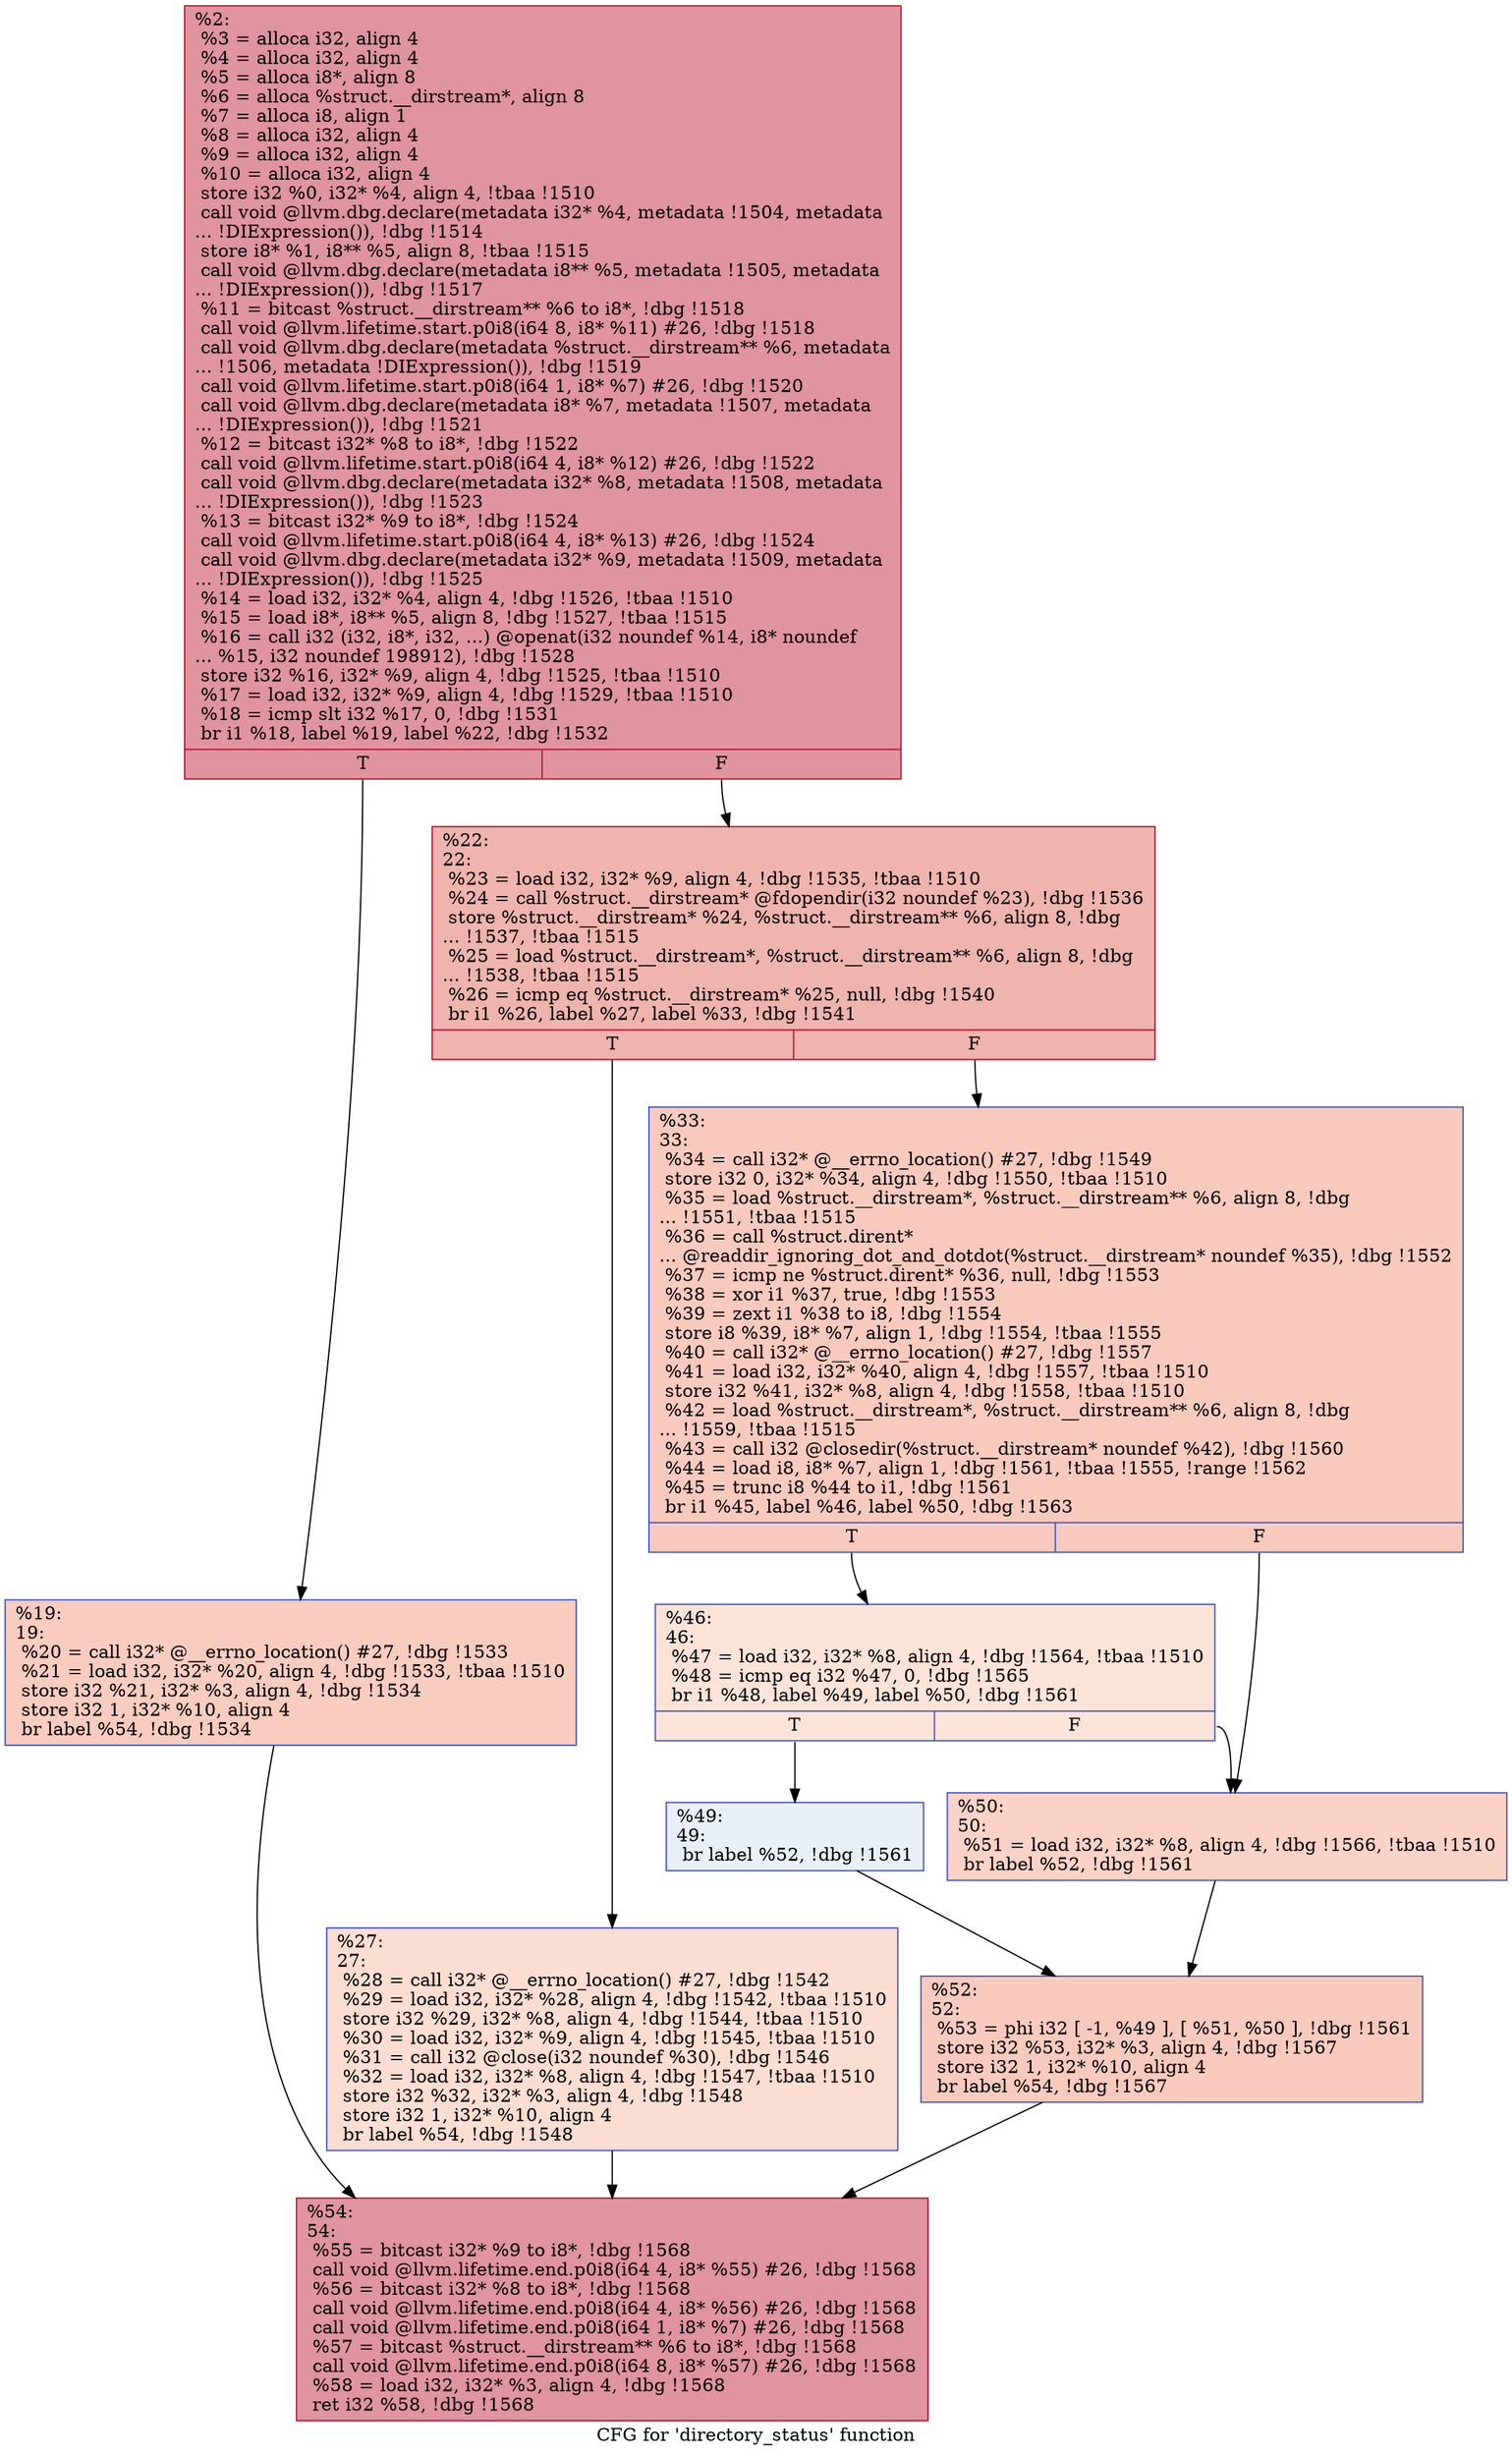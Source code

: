 digraph "CFG for 'directory_status' function" {
	label="CFG for 'directory_status' function";

	Node0x11083d0 [shape=record,color="#b70d28ff", style=filled, fillcolor="#b70d2870",label="{%2:\l  %3 = alloca i32, align 4\l  %4 = alloca i32, align 4\l  %5 = alloca i8*, align 8\l  %6 = alloca %struct.__dirstream*, align 8\l  %7 = alloca i8, align 1\l  %8 = alloca i32, align 4\l  %9 = alloca i32, align 4\l  %10 = alloca i32, align 4\l  store i32 %0, i32* %4, align 4, !tbaa !1510\l  call void @llvm.dbg.declare(metadata i32* %4, metadata !1504, metadata\l... !DIExpression()), !dbg !1514\l  store i8* %1, i8** %5, align 8, !tbaa !1515\l  call void @llvm.dbg.declare(metadata i8** %5, metadata !1505, metadata\l... !DIExpression()), !dbg !1517\l  %11 = bitcast %struct.__dirstream** %6 to i8*, !dbg !1518\l  call void @llvm.lifetime.start.p0i8(i64 8, i8* %11) #26, !dbg !1518\l  call void @llvm.dbg.declare(metadata %struct.__dirstream** %6, metadata\l... !1506, metadata !DIExpression()), !dbg !1519\l  call void @llvm.lifetime.start.p0i8(i64 1, i8* %7) #26, !dbg !1520\l  call void @llvm.dbg.declare(metadata i8* %7, metadata !1507, metadata\l... !DIExpression()), !dbg !1521\l  %12 = bitcast i32* %8 to i8*, !dbg !1522\l  call void @llvm.lifetime.start.p0i8(i64 4, i8* %12) #26, !dbg !1522\l  call void @llvm.dbg.declare(metadata i32* %8, metadata !1508, metadata\l... !DIExpression()), !dbg !1523\l  %13 = bitcast i32* %9 to i8*, !dbg !1524\l  call void @llvm.lifetime.start.p0i8(i64 4, i8* %13) #26, !dbg !1524\l  call void @llvm.dbg.declare(metadata i32* %9, metadata !1509, metadata\l... !DIExpression()), !dbg !1525\l  %14 = load i32, i32* %4, align 4, !dbg !1526, !tbaa !1510\l  %15 = load i8*, i8** %5, align 8, !dbg !1527, !tbaa !1515\l  %16 = call i32 (i32, i8*, i32, ...) @openat(i32 noundef %14, i8* noundef\l... %15, i32 noundef 198912), !dbg !1528\l  store i32 %16, i32* %9, align 4, !dbg !1525, !tbaa !1510\l  %17 = load i32, i32* %9, align 4, !dbg !1529, !tbaa !1510\l  %18 = icmp slt i32 %17, 0, !dbg !1531\l  br i1 %18, label %19, label %22, !dbg !1532\l|{<s0>T|<s1>F}}"];
	Node0x11083d0:s0 -> Node0x110abf0;
	Node0x11083d0:s1 -> Node0x110dba0;
	Node0x110abf0 [shape=record,color="#3d50c3ff", style=filled, fillcolor="#f08b6e70",label="{%19:\l19:                                               \l  %20 = call i32* @__errno_location() #27, !dbg !1533\l  %21 = load i32, i32* %20, align 4, !dbg !1533, !tbaa !1510\l  store i32 %21, i32* %3, align 4, !dbg !1534\l  store i32 1, i32* %10, align 4\l  br label %54, !dbg !1534\l}"];
	Node0x110abf0 -> Node0x110ddd0;
	Node0x110dba0 [shape=record,color="#b70d28ff", style=filled, fillcolor="#d8564670",label="{%22:\l22:                                               \l  %23 = load i32, i32* %9, align 4, !dbg !1535, !tbaa !1510\l  %24 = call %struct.__dirstream* @fdopendir(i32 noundef %23), !dbg !1536\l  store %struct.__dirstream* %24, %struct.__dirstream** %6, align 8, !dbg\l... !1537, !tbaa !1515\l  %25 = load %struct.__dirstream*, %struct.__dirstream** %6, align 8, !dbg\l... !1538, !tbaa !1515\l  %26 = icmp eq %struct.__dirstream* %25, null, !dbg !1540\l  br i1 %26, label %27, label %33, !dbg !1541\l|{<s0>T|<s1>F}}"];
	Node0x110dba0:s0 -> Node0x110dbf0;
	Node0x110dba0:s1 -> Node0x110dc40;
	Node0x110dbf0 [shape=record,color="#3d50c3ff", style=filled, fillcolor="#f7b39670",label="{%27:\l27:                                               \l  %28 = call i32* @__errno_location() #27, !dbg !1542\l  %29 = load i32, i32* %28, align 4, !dbg !1542, !tbaa !1510\l  store i32 %29, i32* %8, align 4, !dbg !1544, !tbaa !1510\l  %30 = load i32, i32* %9, align 4, !dbg !1545, !tbaa !1510\l  %31 = call i32 @close(i32 noundef %30), !dbg !1546\l  %32 = load i32, i32* %8, align 4, !dbg !1547, !tbaa !1510\l  store i32 %32, i32* %3, align 4, !dbg !1548\l  store i32 1, i32* %10, align 4\l  br label %54, !dbg !1548\l}"];
	Node0x110dbf0 -> Node0x110ddd0;
	Node0x110dc40 [shape=record,color="#3d50c3ff", style=filled, fillcolor="#ef886b70",label="{%33:\l33:                                               \l  %34 = call i32* @__errno_location() #27, !dbg !1549\l  store i32 0, i32* %34, align 4, !dbg !1550, !tbaa !1510\l  %35 = load %struct.__dirstream*, %struct.__dirstream** %6, align 8, !dbg\l... !1551, !tbaa !1515\l  %36 = call %struct.dirent*\l... @readdir_ignoring_dot_and_dotdot(%struct.__dirstream* noundef %35), !dbg !1552\l  %37 = icmp ne %struct.dirent* %36, null, !dbg !1553\l  %38 = xor i1 %37, true, !dbg !1553\l  %39 = zext i1 %38 to i8, !dbg !1554\l  store i8 %39, i8* %7, align 1, !dbg !1554, !tbaa !1555\l  %40 = call i32* @__errno_location() #27, !dbg !1557\l  %41 = load i32, i32* %40, align 4, !dbg !1557, !tbaa !1510\l  store i32 %41, i32* %8, align 4, !dbg !1558, !tbaa !1510\l  %42 = load %struct.__dirstream*, %struct.__dirstream** %6, align 8, !dbg\l... !1559, !tbaa !1515\l  %43 = call i32 @closedir(%struct.__dirstream* noundef %42), !dbg !1560\l  %44 = load i8, i8* %7, align 1, !dbg !1561, !tbaa !1555, !range !1562\l  %45 = trunc i8 %44 to i1, !dbg !1561\l  br i1 %45, label %46, label %50, !dbg !1563\l|{<s0>T|<s1>F}}"];
	Node0x110dc40:s0 -> Node0x110dc90;
	Node0x110dc40:s1 -> Node0x110dd30;
	Node0x110dc90 [shape=record,color="#3d50c3ff", style=filled, fillcolor="#f6bfa670",label="{%46:\l46:                                               \l  %47 = load i32, i32* %8, align 4, !dbg !1564, !tbaa !1510\l  %48 = icmp eq i32 %47, 0, !dbg !1565\l  br i1 %48, label %49, label %50, !dbg !1561\l|{<s0>T|<s1>F}}"];
	Node0x110dc90:s0 -> Node0x110dce0;
	Node0x110dc90:s1 -> Node0x110dd30;
	Node0x110dce0 [shape=record,color="#3d50c3ff", style=filled, fillcolor="#cedaeb70",label="{%49:\l49:                                               \l  br label %52, !dbg !1561\l}"];
	Node0x110dce0 -> Node0x110dd80;
	Node0x110dd30 [shape=record,color="#3d50c3ff", style=filled, fillcolor="#f59c7d70",label="{%50:\l50:                                               \l  %51 = load i32, i32* %8, align 4, !dbg !1566, !tbaa !1510\l  br label %52, !dbg !1561\l}"];
	Node0x110dd30 -> Node0x110dd80;
	Node0x110dd80 [shape=record,color="#3d50c3ff", style=filled, fillcolor="#ef886b70",label="{%52:\l52:                                               \l  %53 = phi i32 [ -1, %49 ], [ %51, %50 ], !dbg !1561\l  store i32 %53, i32* %3, align 4, !dbg !1567\l  store i32 1, i32* %10, align 4\l  br label %54, !dbg !1567\l}"];
	Node0x110dd80 -> Node0x110ddd0;
	Node0x110ddd0 [shape=record,color="#b70d28ff", style=filled, fillcolor="#b70d2870",label="{%54:\l54:                                               \l  %55 = bitcast i32* %9 to i8*, !dbg !1568\l  call void @llvm.lifetime.end.p0i8(i64 4, i8* %55) #26, !dbg !1568\l  %56 = bitcast i32* %8 to i8*, !dbg !1568\l  call void @llvm.lifetime.end.p0i8(i64 4, i8* %56) #26, !dbg !1568\l  call void @llvm.lifetime.end.p0i8(i64 1, i8* %7) #26, !dbg !1568\l  %57 = bitcast %struct.__dirstream** %6 to i8*, !dbg !1568\l  call void @llvm.lifetime.end.p0i8(i64 8, i8* %57) #26, !dbg !1568\l  %58 = load i32, i32* %3, align 4, !dbg !1568\l  ret i32 %58, !dbg !1568\l}"];
}
